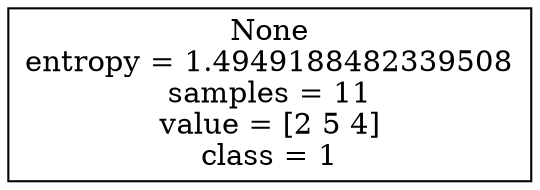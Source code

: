 digraph Tree {
node [shape=box] ;0[label="None\nentropy = 1.4949188482339508\nsamples = 11\nvalue = [2 5 4]\nclass = 1"] ;
}
